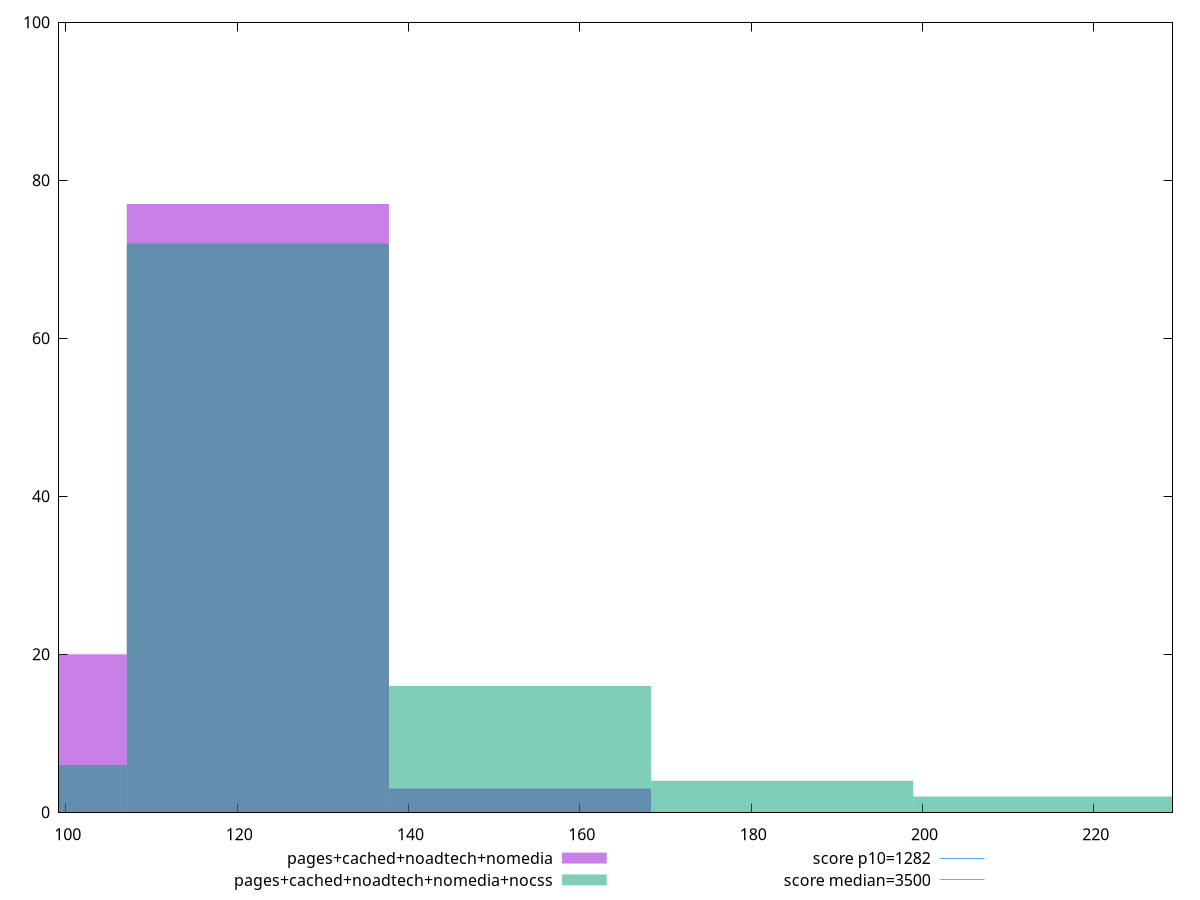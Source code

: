 reset

$pagesCachedNoadtechNomedia <<EOF
122.41762597554298 77
91.81321948165723 20
153.02203246942872 3
EOF

$pagesCachedNoadtechNomediaNocss <<EOF
122.41762597554298 72
91.81321948165723 6
153.02203246942872 16
183.62643896331446 4
214.23084545720022 2
EOF

set key outside below
set boxwidth 30.604406493885744
set xrange [99.20399999999998:229.18399999999997]
set yrange [0:100]
set trange [0:100]
set style fill transparent solid 0.5 noborder

set parametric
set terminal svg size 640, 500 enhanced background rgb 'white'
set output "report_00011_2021-02-09T10:53:21.242Z/bootup-time/comparison/histogram/3_vs_4.svg"

plot $pagesCachedNoadtechNomedia title "pages+cached+noadtech+nomedia" with boxes, \
     $pagesCachedNoadtechNomediaNocss title "pages+cached+noadtech+nomedia+nocss" with boxes, \
     1282,t title "score p10=1282", \
     3500,t title "score median=3500"

reset
